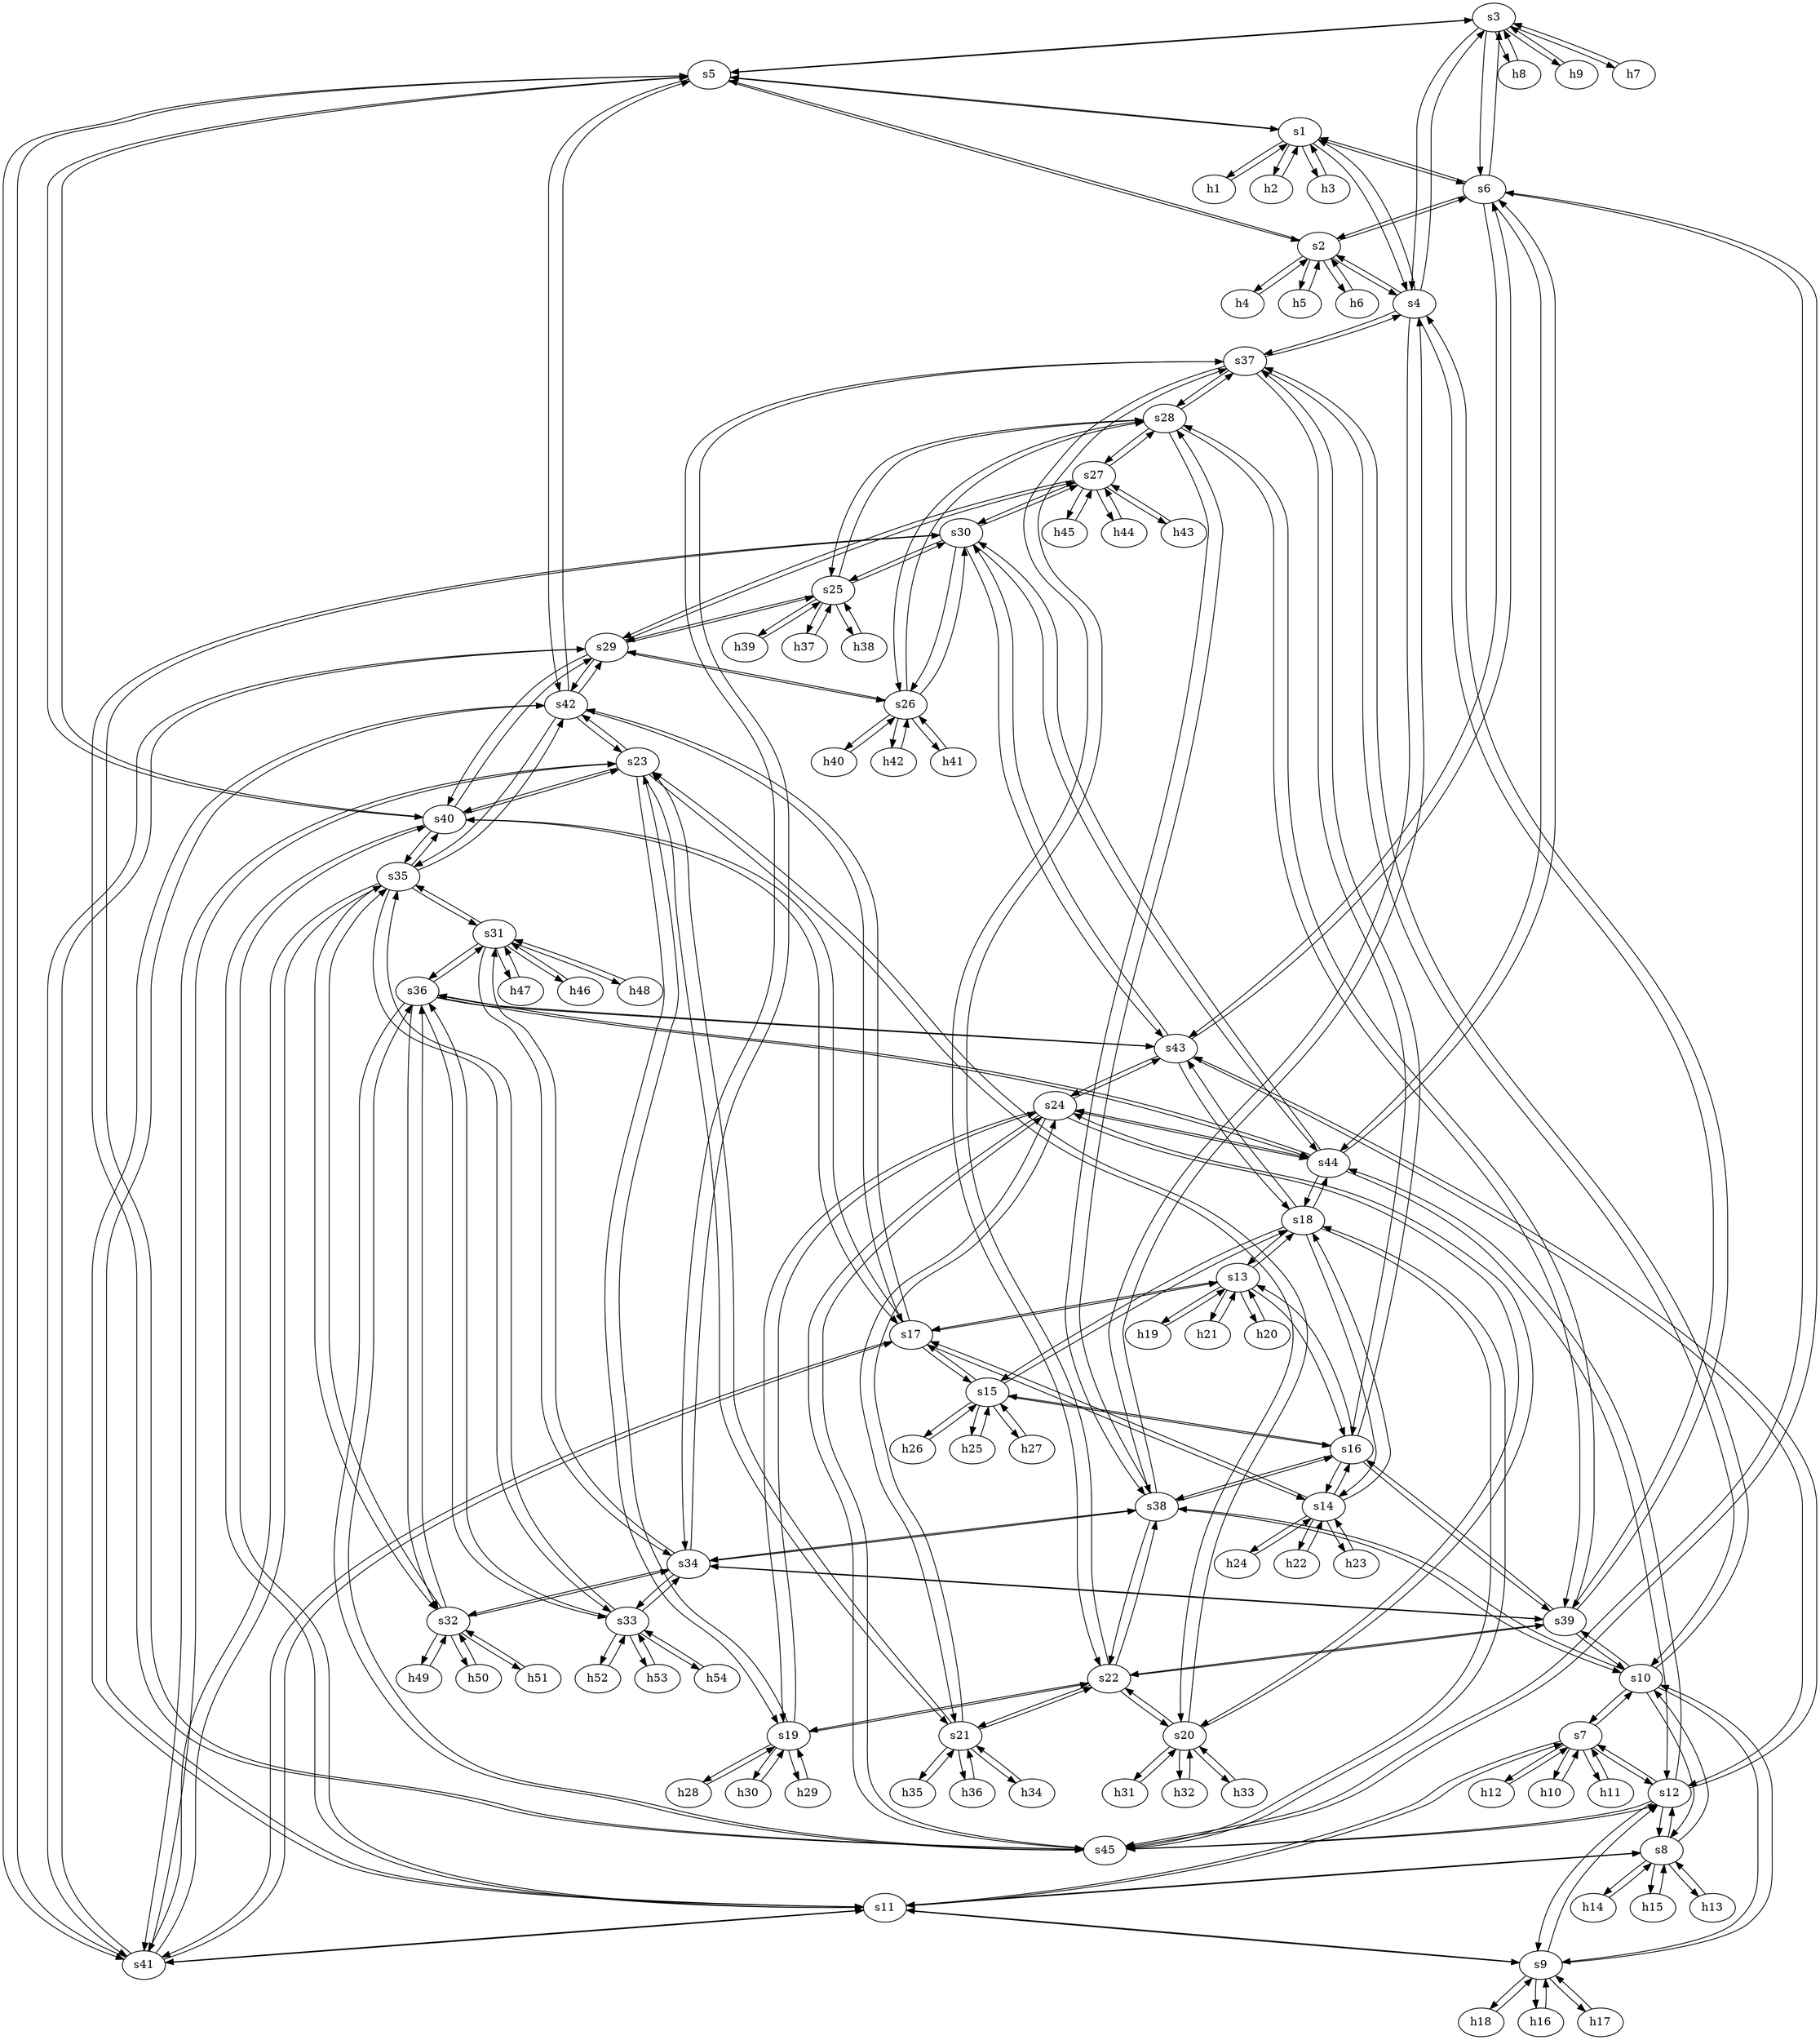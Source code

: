 strict digraph "" {
	s3	 [id=3,
		level="edge",
		type=switch];
	s5	 [id=5,
		level=aggregation,
		type=switch];
	s3 -> s5	 [capacity="1Gbps",
		cost=1,
		dst_port=2,
		src_port=4];
	h8	 [ip="111.0.0.8",
		mac="0:0:0:0:0:8",
		type=host];
	s3 -> h8	 [capacity="1Gbps",
		cost=1,
		dst_port=0,
		src_port=1];
	h9	 [ip="111.0.0.9",
		mac="0:0:0:0:0:9",
		type=host];
	s3 -> h9	 [capacity="1Gbps",
		cost=1,
		dst_port=0,
		src_port=2];
	h7	 [ip="111.0.0.7",
		mac="0:0:0:0:0:7",
		type=host];
	s3 -> h7	 [capacity="1Gbps",
		cost=1,
		dst_port=0,
		src_port=0];
	s6	 [id=6,
		level=aggregation,
		type=switch];
	s3 -> s6	 [capacity="1Gbps",
		cost=1,
		dst_port=2,
		src_port=5];
	s4	 [id=4,
		level=aggregation,
		type=switch];
	s3 -> s4	 [capacity="1Gbps",
		cost=1,
		dst_port=2,
		src_port=3];
	s7	 [id=7,
		level="edge",
		type=switch];
	s12	 [id=12,
		level=aggregation,
		type=switch];
	s7 -> s12	 [capacity="1Gbps",
		cost=1,
		dst_port=0,
		src_port=5];
	s11	 [id=11,
		level=aggregation,
		type=switch];
	s7 -> s11	 [capacity="1Gbps",
		cost=1,
		dst_port=0,
		src_port=4];
	s10	 [id=10,
		level=aggregation,
		type=switch];
	s7 -> s10	 [capacity="1Gbps",
		cost=1,
		dst_port=0,
		src_port=3];
	h10	 [ip="111.0.0.10",
		mac="0:0:0:0:0:a",
		type=host];
	s7 -> h10	 [capacity="1Gbps",
		cost=1,
		dst_port=0,
		src_port=0];
	h11	 [ip="111.0.0.11",
		mac="0:0:0:0:0:b",
		type=host];
	s7 -> h11	 [capacity="1Gbps",
		cost=1,
		dst_port=0,
		src_port=1];
	h12	 [ip="111.0.0.12",
		mac="0:0:0:0:0:c",
		type=host];
	s7 -> h12	 [capacity="1Gbps",
		cost=1,
		dst_port=0,
		src_port=2];
	h20	 [ip="111.0.0.20",
		mac="0:0:0:0:0:14",
		type=host];
	s13	 [id=13,
		level="edge",
		type=switch];
	h20 -> s13	 [capacity="1Gbps",
		cost=1,
		dst_port=1,
		src_port=0];
	h47	 [ip="111.0.0.47",
		mac="0:0:0:0:0:2f",
		type=host];
	s31	 [id=31,
		level="edge",
		type=switch];
	h47 -> s31	 [capacity="1Gbps",
		cost=1,
		dst_port=1,
		src_port=0];
	h46	 [ip="111.0.0.46",
		mac="0:0:0:0:0:2e",
		type=host];
	h46 -> s31	 [capacity="1Gbps",
		cost=1,
		dst_port=0,
		src_port=0];
	h45	 [ip="111.0.0.45",
		mac="0:0:0:0:0:2d",
		type=host];
	s27	 [id=27,
		level="edge",
		type=switch];
	h45 -> s27	 [capacity="1Gbps",
		cost=1,
		dst_port=2,
		src_port=0];
	h44	 [ip="111.0.0.44",
		mac="0:0:0:0:0:2c",
		type=host];
	h44 -> s27	 [capacity="1Gbps",
		cost=1,
		dst_port=1,
		src_port=0];
	h43	 [ip="111.0.0.43",
		mac="0:0:0:0:0:2b",
		type=host];
	h43 -> s27	 [capacity="1Gbps",
		cost=1,
		dst_port=0,
		src_port=0];
	h42	 [ip="111.0.0.42",
		mac="0:0:0:0:0:2a",
		type=host];
	s26	 [id=26,
		level="edge",
		type=switch];
	h42 -> s26	 [capacity="1Gbps",
		cost=1,
		dst_port=2,
		src_port=0];
	h41	 [ip="111.0.0.41",
		mac="0:0:0:0:0:29",
		type=host];
	h41 -> s26	 [capacity="1Gbps",
		cost=1,
		dst_port=1,
		src_port=0];
	h40	 [ip="111.0.0.40",
		mac="0:0:0:0:0:28",
		type=host];
	h40 -> s26	 [capacity="1Gbps",
		cost=1,
		dst_port=0,
		src_port=0];
	h22	 [ip="111.0.0.22",
		mac="0:0:0:0:0:16",
		type=host];
	s14	 [id=14,
		level="edge",
		type=switch];
	h22 -> s14	 [capacity="1Gbps",
		cost=1,
		dst_port=0,
		src_port=0];
	h49	 [ip="111.0.0.49",
		mac="0:0:0:0:0:31",
		type=host];
	s32	 [id=32,
		level="edge",
		type=switch];
	h49 -> s32	 [capacity="1Gbps",
		cost=1,
		dst_port=0,
		src_port=0];
	h48	 [ip="111.0.0.48",
		mac="0:0:0:0:0:30",
		type=host];
	h48 -> s31	 [capacity="1Gbps",
		cost=1,
		dst_port=2,
		src_port=0];
	h54	 [ip="111.0.0.54",
		mac="0:0:0:0:0:36",
		type=host];
	s33	 [id=33,
		level="edge",
		type=switch];
	h54 -> s33	 [capacity="1Gbps",
		cost=1,
		dst_port=2,
		src_port=0];
	h50	 [ip="111.0.0.50",
		mac="0:0:0:0:0:32",
		type=host];
	h50 -> s32	 [capacity="1Gbps",
		cost=1,
		dst_port=1,
		src_port=0];
	h51	 [ip="111.0.0.51",
		mac="0:0:0:0:0:33",
		type=host];
	h51 -> s32	 [capacity="1Gbps",
		cost=1,
		dst_port=2,
		src_port=0];
	h52	 [ip="111.0.0.52",
		mac="0:0:0:0:0:34",
		type=host];
	h52 -> s33	 [capacity="1Gbps",
		cost=1,
		dst_port=0,
		src_port=0];
	h53	 [ip="111.0.0.53",
		mac="0:0:0:0:0:35",
		type=host];
	h53 -> s33	 [capacity="1Gbps",
		cost=1,
		dst_port=1,
		src_port=0];
	s44	 [id=44,
		level=core,
		type=switch];
	s18	 [id=18,
		level=aggregation,
		type=switch];
	s44 -> s18	 [capacity="1Gbps",
		cost=1,
		dst_port=4,
		src_port=2];
	s44 -> s12	 [capacity="1Gbps",
		cost=1,
		dst_port=4,
		src_port=1];
	s36	 [id=36,
		level=aggregation,
		type=switch];
	s44 -> s36	 [capacity="1Gbps",
		cost=1,
		dst_port=4,
		src_port=5];
	s30	 [id=30,
		level=aggregation,
		type=switch];
	s44 -> s30	 [capacity="1Gbps",
		cost=1,
		dst_port=4,
		src_port=4];
	s44 -> s6	 [capacity="1Gbps",
		cost=1,
		dst_port=4,
		src_port=0];
	s24	 [id=24,
		level=aggregation,
		type=switch];
	s44 -> s24	 [capacity="1Gbps",
		cost=1,
		dst_port=4,
		src_port=3];
	s45	 [id=45,
		level=core,
		type=switch];
	s45 -> s18	 [capacity="1Gbps",
		cost=1,
		dst_port=5,
		src_port=2];
	s45 -> s12	 [capacity="1Gbps",
		cost=1,
		dst_port=5,
		src_port=1];
	s45 -> s36	 [capacity="1Gbps",
		cost=1,
		dst_port=5,
		src_port=5];
	s45 -> s30	 [capacity="1Gbps",
		cost=1,
		dst_port=5,
		src_port=4];
	s45 -> s6	 [capacity="1Gbps",
		cost=1,
		dst_port=5,
		src_port=0];
	s45 -> s24	 [capacity="1Gbps",
		cost=1,
		dst_port=5,
		src_port=3];
	s40	 [id=40,
		level=core,
		type=switch];
	s40 -> s5	 [capacity="1Gbps",
		cost=1,
		dst_port=3,
		src_port=0];
	s40 -> s11	 [capacity="1Gbps",
		cost=1,
		dst_port=3,
		src_port=1];
	s17	 [id=17,
		level=aggregation,
		type=switch];
	s40 -> s17	 [capacity="1Gbps",
		cost=1,
		dst_port=3,
		src_port=2];
	s35	 [id=35,
		level=aggregation,
		type=switch];
	s40 -> s35	 [capacity="1Gbps",
		cost=1,
		dst_port=3,
		src_port=5];
	s23	 [id=23,
		level=aggregation,
		type=switch];
	s40 -> s23	 [capacity="1Gbps",
		cost=1,
		dst_port=3,
		src_port=3];
	s29	 [id=29,
		level=aggregation,
		type=switch];
	s40 -> s29	 [capacity="1Gbps",
		cost=1,
		dst_port=3,
		src_port=4];
	s41	 [id=41,
		level=core,
		type=switch];
	s41 -> s5	 [capacity="1Gbps",
		cost=1,
		dst_port=4,
		src_port=0];
	s41 -> s11	 [capacity="1Gbps",
		cost=1,
		dst_port=4,
		src_port=1];
	s41 -> s17	 [capacity="1Gbps",
		cost=1,
		dst_port=4,
		src_port=2];
	s41 -> s35	 [capacity="1Gbps",
		cost=1,
		dst_port=4,
		src_port=5];
	s41 -> s23	 [capacity="1Gbps",
		cost=1,
		dst_port=4,
		src_port=3];
	s41 -> s29	 [capacity="1Gbps",
		cost=1,
		dst_port=4,
		src_port=4];
	s42	 [id=42,
		level=core,
		type=switch];
	s42 -> s5	 [capacity="1Gbps",
		cost=1,
		dst_port=5,
		src_port=0];
	s42 -> s11	 [capacity="1Gbps",
		cost=1,
		dst_port=5,
		src_port=1];
	s42 -> s17	 [capacity="1Gbps",
		cost=1,
		dst_port=5,
		src_port=2];
	s42 -> s35	 [capacity="1Gbps",
		cost=1,
		dst_port=5,
		src_port=5];
	s42 -> s23	 [capacity="1Gbps",
		cost=1,
		dst_port=5,
		src_port=3];
	s42 -> s29	 [capacity="1Gbps",
		cost=1,
		dst_port=5,
		src_port=4];
	s43	 [id=43,
		level=core,
		type=switch];
	s43 -> s18	 [capacity="1Gbps",
		cost=1,
		dst_port=3,
		src_port=2];
	s43 -> s12	 [capacity="1Gbps",
		cost=1,
		dst_port=3,
		src_port=1];
	s43 -> s36	 [capacity="1Gbps",
		cost=1,
		dst_port=3,
		src_port=5];
	s43 -> s30	 [capacity="1Gbps",
		cost=1,
		dst_port=3,
		src_port=4];
	s43 -> s6	 [capacity="1Gbps",
		cost=1,
		dst_port=3,
		src_port=0];
	s43 -> s24	 [capacity="1Gbps",
		cost=1,
		dst_port=3,
		src_port=3];
	s5 -> s3	 [capacity="1Gbps",
		cost=1,
		dst_port=4,
		src_port=2];
	s5 -> s40	 [capacity="1Gbps",
		cost=1,
		dst_port=0,
		src_port=3];
	s5 -> s41	 [capacity="1Gbps",
		cost=1,
		dst_port=0,
		src_port=4];
	s5 -> s42	 [capacity="1Gbps",
		cost=1,
		dst_port=0,
		src_port=5];
	s2	 [id=2,
		level="edge",
		type=switch];
	s5 -> s2	 [capacity="1Gbps",
		cost=1,
		dst_port=4,
		src_port=1];
	s1	 [id=1,
		level="edge",
		type=switch];
	s5 -> s1	 [capacity="1Gbps",
		cost=1,
		dst_port=4,
		src_port=0];
	s19	 [id=19,
		level="edge",
		type=switch];
	h29	 [ip="111.0.0.29",
		mac="0:0:0:0:0:1d",
		type=host];
	s19 -> h29	 [capacity="1Gbps",
		cost=1,
		dst_port=0,
		src_port=1];
	h28	 [ip="111.0.0.28",
		mac="0:0:0:0:0:1c",
		type=host];
	s19 -> h28	 [capacity="1Gbps",
		cost=1,
		dst_port=0,
		src_port=0];
	h30	 [ip="111.0.0.30",
		mac="0:0:0:0:0:1e",
		type=host];
	s19 -> h30	 [capacity="1Gbps",
		cost=1,
		dst_port=0,
		src_port=2];
	s22	 [id=22,
		level=aggregation,
		type=switch];
	s19 -> s22	 [capacity="1Gbps",
		cost=1,
		dst_port=0,
		src_port=3];
	s19 -> s23	 [capacity="1Gbps",
		cost=1,
		dst_port=0,
		src_port=4];
	s19 -> s24	 [capacity="1Gbps",
		cost=1,
		dst_port=0,
		src_port=5];
	s18 -> s44	 [capacity="1Gbps",
		cost=1,
		dst_port=2,
		src_port=4];
	s18 -> s45	 [capacity="1Gbps",
		cost=1,
		dst_port=2,
		src_port=5];
	s18 -> s43	 [capacity="1Gbps",
		cost=1,
		dst_port=2,
		src_port=3];
	s18 -> s13	 [capacity="1Gbps",
		cost=1,
		dst_port=5,
		src_port=0];
	s15	 [id=15,
		level="edge",
		type=switch];
	s18 -> s15	 [capacity="1Gbps",
		cost=1,
		dst_port=5,
		src_port=2];
	s18 -> s14	 [capacity="1Gbps",
		cost=1,
		dst_port=5,
		src_port=1];
	s13 -> h20	 [capacity="1Gbps",
		cost=1,
		dst_port=0,
		src_port=1];
	s13 -> s18	 [capacity="1Gbps",
		cost=1,
		dst_port=0,
		src_port=5];
	s13 -> s17	 [capacity="1Gbps",
		cost=1,
		dst_port=0,
		src_port=4];
	s16	 [id=16,
		level=aggregation,
		type=switch];
	s13 -> s16	 [capacity="1Gbps",
		cost=1,
		dst_port=0,
		src_port=3];
	h19	 [ip="111.0.0.19",
		mac="0:0:0:0:0:13",
		type=host];
	s13 -> h19	 [capacity="1Gbps",
		cost=1,
		dst_port=0,
		src_port=0];
	h21	 [ip="111.0.0.21",
		mac="0:0:0:0:0:15",
		type=host];
	s13 -> h21	 [capacity="1Gbps",
		cost=1,
		dst_port=0,
		src_port=2];
	s12 -> s7	 [capacity="1Gbps",
		cost=1,
		dst_port=5,
		src_port=0];
	s12 -> s44	 [capacity="1Gbps",
		cost=1,
		dst_port=1,
		src_port=4];
	s12 -> s45	 [capacity="1Gbps",
		cost=1,
		dst_port=1,
		src_port=5];
	s12 -> s43	 [capacity="1Gbps",
		cost=1,
		dst_port=1,
		src_port=3];
	s9	 [id=9,
		level="edge",
		type=switch];
	s12 -> s9	 [capacity="1Gbps",
		cost=1,
		dst_port=5,
		src_port=2];
	s8	 [id=8,
		level="edge",
		type=switch];
	s12 -> s8	 [capacity="1Gbps",
		cost=1,
		dst_port=5,
		src_port=1];
	s11 -> s7	 [capacity="1Gbps",
		cost=1,
		dst_port=4,
		src_port=0];
	s11 -> s40	 [capacity="1Gbps",
		cost=1,
		dst_port=1,
		src_port=3];
	s11 -> s41	 [capacity="1Gbps",
		cost=1,
		dst_port=1,
		src_port=4];
	s11 -> s42	 [capacity="1Gbps",
		cost=1,
		dst_port=1,
		src_port=5];
	s11 -> s9	 [capacity="1Gbps",
		cost=1,
		dst_port=4,
		src_port=2];
	s11 -> s8	 [capacity="1Gbps",
		cost=1,
		dst_port=4,
		src_port=1];
	s10 -> s7	 [capacity="1Gbps",
		cost=1,
		dst_port=3,
		src_port=0];
	s39	 [id=39,
		level=core,
		type=switch];
	s10 -> s39	 [capacity="1Gbps",
		cost=1,
		dst_port=1,
		src_port=5];
	s38	 [id=38,
		level=core,
		type=switch];
	s10 -> s38	 [capacity="1Gbps",
		cost=1,
		dst_port=1,
		src_port=4];
	s37	 [id=37,
		level=core,
		type=switch];
	s10 -> s37	 [capacity="1Gbps",
		cost=1,
		dst_port=1,
		src_port=3];
	s10 -> s9	 [capacity="1Gbps",
		cost=1,
		dst_port=3,
		src_port=2];
	s10 -> s8	 [capacity="1Gbps",
		cost=1,
		dst_port=3,
		src_port=1];
	s17 -> s40	 [capacity="1Gbps",
		cost=1,
		dst_port=2,
		src_port=3];
	s17 -> s41	 [capacity="1Gbps",
		cost=1,
		dst_port=2,
		src_port=4];
	s17 -> s42	 [capacity="1Gbps",
		cost=1,
		dst_port=2,
		src_port=5];
	s17 -> s13	 [capacity="1Gbps",
		cost=1,
		dst_port=4,
		src_port=0];
	s17 -> s15	 [capacity="1Gbps",
		cost=1,
		dst_port=4,
		src_port=2];
	s17 -> s14	 [capacity="1Gbps",
		cost=1,
		dst_port=4,
		src_port=1];
	s16 -> s13	 [capacity="1Gbps",
		cost=1,
		dst_port=3,
		src_port=0];
	s16 -> s15	 [capacity="1Gbps",
		cost=1,
		dst_port=3,
		src_port=2];
	s16 -> s14	 [capacity="1Gbps",
		cost=1,
		dst_port=3,
		src_port=1];
	s16 -> s39	 [capacity="1Gbps",
		cost=1,
		dst_port=2,
		src_port=5];
	s16 -> s38	 [capacity="1Gbps",
		cost=1,
		dst_port=2,
		src_port=4];
	s16 -> s37	 [capacity="1Gbps",
		cost=1,
		dst_port=2,
		src_port=3];
	s15 -> s18	 [capacity="1Gbps",
		cost=1,
		dst_port=2,
		src_port=5];
	s15 -> s17	 [capacity="1Gbps",
		cost=1,
		dst_port=2,
		src_port=4];
	s15 -> s16	 [capacity="1Gbps",
		cost=1,
		dst_port=2,
		src_port=3];
	h25	 [ip="111.0.0.25",
		mac="0:0:0:0:0:19",
		type=host];
	s15 -> h25	 [capacity="1Gbps",
		cost=1,
		dst_port=0,
		src_port=0];
	h27	 [ip="111.0.0.27",
		mac="0:0:0:0:0:1b",
		type=host];
	s15 -> h27	 [capacity="1Gbps",
		cost=1,
		dst_port=0,
		src_port=2];
	h26	 [ip="111.0.0.26",
		mac="0:0:0:0:0:1a",
		type=host];
	s15 -> h26	 [capacity="1Gbps",
		cost=1,
		dst_port=0,
		src_port=1];
	s14 -> h22	 [capacity="1Gbps",
		cost=1,
		dst_port=0,
		src_port=0];
	s14 -> s18	 [capacity="1Gbps",
		cost=1,
		dst_port=1,
		src_port=5];
	s14 -> s17	 [capacity="1Gbps",
		cost=1,
		dst_port=1,
		src_port=4];
	s14 -> s16	 [capacity="1Gbps",
		cost=1,
		dst_port=1,
		src_port=3];
	h23	 [ip="111.0.0.23",
		mac="0:0:0:0:0:17",
		type=host];
	s14 -> h23	 [capacity="1Gbps",
		cost=1,
		dst_port=0,
		src_port=1];
	h24	 [ip="111.0.0.24",
		mac="0:0:0:0:0:18",
		type=host];
	s14 -> h24	 [capacity="1Gbps",
		cost=1,
		dst_port=0,
		src_port=2];
	h8 -> s3	 [capacity="1Gbps",
		cost=1,
		dst_port=1,
		src_port=0];
	h9 -> s3	 [capacity="1Gbps",
		cost=1,
		dst_port=2,
		src_port=0];
	h2	 [ip="111.0.0.2",
		mac="0:0:0:0:0:2",
		type=host];
	h2 -> s1	 [capacity="1Gbps",
		cost=1,
		dst_port=1,
		src_port=0];
	h3	 [ip="111.0.0.3",
		mac="0:0:0:0:0:3",
		type=host];
	h3 -> s1	 [capacity="1Gbps",
		cost=1,
		dst_port=2,
		src_port=0];
	h1	 [ip="111.0.0.1",
		mac="0:0:0:0:0:1",
		type=host];
	h1 -> s1	 [capacity="1Gbps",
		cost=1,
		dst_port=0,
		src_port=0];
	h6	 [ip="111.0.0.6",
		mac="0:0:0:0:0:6",
		type=host];
	h6 -> s2	 [capacity="1Gbps",
		cost=1,
		dst_port=2,
		src_port=0];
	h7 -> s3	 [capacity="1Gbps",
		cost=1,
		dst_port=0,
		src_port=0];
	h4	 [ip="111.0.0.4",
		mac="0:0:0:0:0:4",
		type=host];
	h4 -> s2	 [capacity="1Gbps",
		cost=1,
		dst_port=0,
		src_port=0];
	h5	 [ip="111.0.0.5",
		mac="0:0:0:0:0:5",
		type=host];
	h5 -> s2	 [capacity="1Gbps",
		cost=1,
		dst_port=1,
		src_port=0];
	s39 -> s10	 [capacity="1Gbps",
		cost=1,
		dst_port=5,
		src_port=1];
	s39 -> s16	 [capacity="1Gbps",
		cost=1,
		dst_port=5,
		src_port=2];
	s34	 [id=34,
		level=aggregation,
		type=switch];
	s39 -> s34	 [capacity="1Gbps",
		cost=1,
		dst_port=5,
		src_port=5];
	s39 -> s4	 [capacity="1Gbps",
		cost=1,
		dst_port=5,
		src_port=0];
	s39 -> s22	 [capacity="1Gbps",
		cost=1,
		dst_port=5,
		src_port=3];
	s28	 [id=28,
		level=aggregation,
		type=switch];
	s39 -> s28	 [capacity="1Gbps",
		cost=1,
		dst_port=5,
		src_port=4];
	s38 -> s10	 [capacity="1Gbps",
		cost=1,
		dst_port=4,
		src_port=1];
	s38 -> s16	 [capacity="1Gbps",
		cost=1,
		dst_port=4,
		src_port=2];
	s38 -> s34	 [capacity="1Gbps",
		cost=1,
		dst_port=4,
		src_port=5];
	s38 -> s4	 [capacity="1Gbps",
		cost=1,
		dst_port=4,
		src_port=0];
	s38 -> s22	 [capacity="1Gbps",
		cost=1,
		dst_port=4,
		src_port=3];
	s38 -> s28	 [capacity="1Gbps",
		cost=1,
		dst_port=4,
		src_port=4];
	s35 -> s40	 [capacity="1Gbps",
		cost=1,
		dst_port=5,
		src_port=3];
	s35 -> s41	 [capacity="1Gbps",
		cost=1,
		dst_port=5,
		src_port=4];
	s35 -> s42	 [capacity="1Gbps",
		cost=1,
		dst_port=5,
		src_port=5];
	s35 -> s31	 [capacity="1Gbps",
		cost=1,
		dst_port=4,
		src_port=0];
	s35 -> s33	 [capacity="1Gbps",
		cost=1,
		dst_port=4,
		src_port=2];
	s35 -> s32	 [capacity="1Gbps",
		cost=1,
		dst_port=4,
		src_port=1];
	s34 -> s39	 [capacity="1Gbps",
		cost=1,
		dst_port=5,
		src_port=5];
	s34 -> s38	 [capacity="1Gbps",
		cost=1,
		dst_port=5,
		src_port=4];
	s34 -> s37	 [capacity="1Gbps",
		cost=1,
		dst_port=5,
		src_port=3];
	s34 -> s31	 [capacity="1Gbps",
		cost=1,
		dst_port=3,
		src_port=0];
	s34 -> s33	 [capacity="1Gbps",
		cost=1,
		dst_port=3,
		src_port=2];
	s34 -> s32	 [capacity="1Gbps",
		cost=1,
		dst_port=3,
		src_port=1];
	s37 -> s10	 [capacity="1Gbps",
		cost=1,
		dst_port=3,
		src_port=1];
	s37 -> s16	 [capacity="1Gbps",
		cost=1,
		dst_port=3,
		src_port=2];
	s37 -> s34	 [capacity="1Gbps",
		cost=1,
		dst_port=3,
		src_port=5];
	s37 -> s4	 [capacity="1Gbps",
		cost=1,
		dst_port=3,
		src_port=0];
	s37 -> s22	 [capacity="1Gbps",
		cost=1,
		dst_port=3,
		src_port=3];
	s37 -> s28	 [capacity="1Gbps",
		cost=1,
		dst_port=3,
		src_port=4];
	s36 -> s44	 [capacity="1Gbps",
		cost=1,
		dst_port=5,
		src_port=4];
	s36 -> s45	 [capacity="1Gbps",
		cost=1,
		dst_port=5,
		src_port=5];
	s36 -> s43	 [capacity="1Gbps",
		cost=1,
		dst_port=5,
		src_port=3];
	s36 -> s31	 [capacity="1Gbps",
		cost=1,
		dst_port=5,
		src_port=0];
	s36 -> s33	 [capacity="1Gbps",
		cost=1,
		dst_port=5,
		src_port=2];
	s36 -> s32	 [capacity="1Gbps",
		cost=1,
		dst_port=5,
		src_port=1];
	s31 -> h47	 [capacity="1Gbps",
		cost=1,
		dst_port=0,
		src_port=1];
	s31 -> h46	 [capacity="1Gbps",
		cost=1,
		dst_port=0,
		src_port=0];
	s31 -> h48	 [capacity="1Gbps",
		cost=1,
		dst_port=0,
		src_port=2];
	s31 -> s35	 [capacity="1Gbps",
		cost=1,
		dst_port=0,
		src_port=4];
	s31 -> s34	 [capacity="1Gbps",
		cost=1,
		dst_port=0,
		src_port=3];
	s31 -> s36	 [capacity="1Gbps",
		cost=1,
		dst_port=0,
		src_port=5];
	s30 -> s44	 [capacity="1Gbps",
		cost=1,
		dst_port=4,
		src_port=4];
	s30 -> s45	 [capacity="1Gbps",
		cost=1,
		dst_port=4,
		src_port=5];
	s30 -> s43	 [capacity="1Gbps",
		cost=1,
		dst_port=4,
		src_port=3];
	s25	 [id=25,
		level="edge",
		type=switch];
	s30 -> s25	 [capacity="1Gbps",
		cost=1,
		dst_port=5,
		src_port=0];
	s30 -> s26	 [capacity="1Gbps",
		cost=1,
		dst_port=5,
		src_port=1];
	s30 -> s27	 [capacity="1Gbps",
		cost=1,
		dst_port=5,
		src_port=2];
	s33 -> h54	 [capacity="1Gbps",
		cost=1,
		dst_port=0,
		src_port=2];
	s33 -> h52	 [capacity="1Gbps",
		cost=1,
		dst_port=0,
		src_port=0];
	s33 -> h53	 [capacity="1Gbps",
		cost=1,
		dst_port=0,
		src_port=1];
	s33 -> s35	 [capacity="1Gbps",
		cost=1,
		dst_port=2,
		src_port=4];
	s33 -> s34	 [capacity="1Gbps",
		cost=1,
		dst_port=2,
		src_port=3];
	s33 -> s36	 [capacity="1Gbps",
		cost=1,
		dst_port=2,
		src_port=5];
	s32 -> h49	 [capacity="1Gbps",
		cost=1,
		dst_port=0,
		src_port=0];
	s32 -> h50	 [capacity="1Gbps",
		cost=1,
		dst_port=0,
		src_port=1];
	s32 -> h51	 [capacity="1Gbps",
		cost=1,
		dst_port=0,
		src_port=2];
	s32 -> s35	 [capacity="1Gbps",
		cost=1,
		dst_port=1,
		src_port=4];
	s32 -> s34	 [capacity="1Gbps",
		cost=1,
		dst_port=1,
		src_port=3];
	s32 -> s36	 [capacity="1Gbps",
		cost=1,
		dst_port=1,
		src_port=5];
	h18	 [ip="111.0.0.18",
		mac="0:0:0:0:0:12",
		type=host];
	h18 -> s9	 [capacity="1Gbps",
		cost=1,
		dst_port=2,
		src_port=0];
	h19 -> s13	 [capacity="1Gbps",
		cost=1,
		dst_port=0,
		src_port=0];
	h10 -> s7	 [capacity="1Gbps",
		cost=1,
		dst_port=0,
		src_port=0];
	h11 -> s7	 [capacity="1Gbps",
		cost=1,
		dst_port=1,
		src_port=0];
	h12 -> s7	 [capacity="1Gbps",
		cost=1,
		dst_port=2,
		src_port=0];
	h13	 [ip="111.0.0.13",
		mac="0:0:0:0:0:d",
		type=host];
	h13 -> s8	 [capacity="1Gbps",
		cost=1,
		dst_port=0,
		src_port=0];
	h14	 [ip="111.0.0.14",
		mac="0:0:0:0:0:e",
		type=host];
	h14 -> s8	 [capacity="1Gbps",
		cost=1,
		dst_port=1,
		src_port=0];
	h15	 [ip="111.0.0.15",
		mac="0:0:0:0:0:f",
		type=host];
	h15 -> s8	 [capacity="1Gbps",
		cost=1,
		dst_port=2,
		src_port=0];
	h16	 [ip="111.0.0.16",
		mac="0:0:0:0:0:10",
		type=host];
	h16 -> s9	 [capacity="1Gbps",
		cost=1,
		dst_port=0,
		src_port=0];
	h17	 [ip="111.0.0.17",
		mac="0:0:0:0:0:11",
		type=host];
	h17 -> s9	 [capacity="1Gbps",
		cost=1,
		dst_port=1,
		src_port=0];
	s9 -> s12	 [capacity="1Gbps",
		cost=1,
		dst_port=2,
		src_port=5];
	s9 -> s11	 [capacity="1Gbps",
		cost=1,
		dst_port=2,
		src_port=4];
	s9 -> s10	 [capacity="1Gbps",
		cost=1,
		dst_port=2,
		src_port=3];
	s9 -> h18	 [capacity="1Gbps",
		cost=1,
		dst_port=0,
		src_port=2];
	s9 -> h16	 [capacity="1Gbps",
		cost=1,
		dst_port=0,
		src_port=0];
	s9 -> h17	 [capacity="1Gbps",
		cost=1,
		dst_port=0,
		src_port=1];
	s8 -> s12	 [capacity="1Gbps",
		cost=1,
		dst_port=1,
		src_port=5];
	s8 -> s11	 [capacity="1Gbps",
		cost=1,
		dst_port=1,
		src_port=4];
	s8 -> s10	 [capacity="1Gbps",
		cost=1,
		dst_port=1,
		src_port=3];
	s8 -> h13	 [capacity="1Gbps",
		cost=1,
		dst_port=0,
		src_port=0];
	s8 -> h14	 [capacity="1Gbps",
		cost=1,
		dst_port=0,
		src_port=1];
	s8 -> h15	 [capacity="1Gbps",
		cost=1,
		dst_port=0,
		src_port=2];
	h29 -> s19	 [capacity="1Gbps",
		cost=1,
		dst_port=1,
		src_port=0];
	h28 -> s19	 [capacity="1Gbps",
		cost=1,
		dst_port=0,
		src_port=0];
	h25 -> s15	 [capacity="1Gbps",
		cost=1,
		dst_port=0,
		src_port=0];
	s2 -> s5	 [capacity="1Gbps",
		cost=1,
		dst_port=1,
		src_port=4];
	s2 -> h6	 [capacity="1Gbps",
		cost=1,
		dst_port=0,
		src_port=2];
	s2 -> h4	 [capacity="1Gbps",
		cost=1,
		dst_port=0,
		src_port=0];
	s2 -> h5	 [capacity="1Gbps",
		cost=1,
		dst_port=0,
		src_port=1];
	s2 -> s6	 [capacity="1Gbps",
		cost=1,
		dst_port=1,
		src_port=5];
	s2 -> s4	 [capacity="1Gbps",
		cost=1,
		dst_port=1,
		src_port=3];
	h27 -> s15	 [capacity="1Gbps",
		cost=1,
		dst_port=2,
		src_port=0];
	h26 -> s15	 [capacity="1Gbps",
		cost=1,
		dst_port=1,
		src_port=0];
	h21 -> s13	 [capacity="1Gbps",
		cost=1,
		dst_port=2,
		src_port=0];
	s6 -> s3	 [capacity="1Gbps",
		cost=1,
		dst_port=5,
		src_port=2];
	s6 -> s44	 [capacity="1Gbps",
		cost=1,
		dst_port=0,
		src_port=4];
	s6 -> s45	 [capacity="1Gbps",
		cost=1,
		dst_port=0,
		src_port=5];
	s6 -> s43	 [capacity="1Gbps",
		cost=1,
		dst_port=0,
		src_port=3];
	s6 -> s2	 [capacity="1Gbps",
		cost=1,
		dst_port=5,
		src_port=1];
	s6 -> s1	 [capacity="1Gbps",
		cost=1,
		dst_port=5,
		src_port=0];
	h23 -> s14	 [capacity="1Gbps",
		cost=1,
		dst_port=1,
		src_port=0];
	s4 -> s3	 [capacity="1Gbps",
		cost=1,
		dst_port=3,
		src_port=2];
	s4 -> s39	 [capacity="1Gbps",
		cost=1,
		dst_port=0,
		src_port=5];
	s4 -> s38	 [capacity="1Gbps",
		cost=1,
		dst_port=0,
		src_port=4];
	s4 -> s37	 [capacity="1Gbps",
		cost=1,
		dst_port=0,
		src_port=3];
	s4 -> s2	 [capacity="1Gbps",
		cost=1,
		dst_port=3,
		src_port=1];
	s4 -> s1	 [capacity="1Gbps",
		cost=1,
		dst_port=3,
		src_port=0];
	s25 -> s30	 [capacity="1Gbps",
		cost=1,
		dst_port=0,
		src_port=5];
	h37	 [ip="111.0.0.37",
		mac="0:0:0:0:0:25",
		type=host];
	s25 -> h37	 [capacity="1Gbps",
		cost=1,
		dst_port=0,
		src_port=0];
	h38	 [ip="111.0.0.38",
		mac="0:0:0:0:0:26",
		type=host];
	s25 -> h38	 [capacity="1Gbps",
		cost=1,
		dst_port=0,
		src_port=1];
	h39	 [ip="111.0.0.39",
		mac="0:0:0:0:0:27",
		type=host];
	s25 -> h39	 [capacity="1Gbps",
		cost=1,
		dst_port=0,
		src_port=2];
	s25 -> s28	 [capacity="1Gbps",
		cost=1,
		dst_port=0,
		src_port=3];
	s25 -> s29	 [capacity="1Gbps",
		cost=1,
		dst_port=0,
		src_port=4];
	h32	 [ip="111.0.0.32",
		mac="0:0:0:0:0:20",
		type=host];
	s20	 [id=20,
		level="edge",
		type=switch];
	h32 -> s20	 [capacity="1Gbps",
		cost=1,
		dst_port=1,
		src_port=0];
	h33	 [ip="111.0.0.33",
		mac="0:0:0:0:0:21",
		type=host];
	h33 -> s20	 [capacity="1Gbps",
		cost=1,
		dst_port=2,
		src_port=0];
	h30 -> s19	 [capacity="1Gbps",
		cost=1,
		dst_port=2,
		src_port=0];
	h31	 [ip="111.0.0.31",
		mac="0:0:0:0:0:1f",
		type=host];
	h31 -> s20	 [capacity="1Gbps",
		cost=1,
		dst_port=0,
		src_port=0];
	h36	 [ip="111.0.0.36",
		mac="0:0:0:0:0:24",
		type=host];
	s21	 [id=21,
		level="edge",
		type=switch];
	h36 -> s21	 [capacity="1Gbps",
		cost=1,
		dst_port=2,
		src_port=0];
	h37 -> s25	 [capacity="1Gbps",
		cost=1,
		dst_port=0,
		src_port=0];
	h34	 [ip="111.0.0.34",
		mac="0:0:0:0:0:22",
		type=host];
	h34 -> s21	 [capacity="1Gbps",
		cost=1,
		dst_port=0,
		src_port=0];
	h35	 [ip="111.0.0.35",
		mac="0:0:0:0:0:23",
		type=host];
	h35 -> s21	 [capacity="1Gbps",
		cost=1,
		dst_port=1,
		src_port=0];
	h38 -> s25	 [capacity="1Gbps",
		cost=1,
		dst_port=1,
		src_port=0];
	h39 -> s25	 [capacity="1Gbps",
		cost=1,
		dst_port=2,
		src_port=0];
	s22 -> s19	 [capacity="1Gbps",
		cost=1,
		dst_port=3,
		src_port=0];
	s22 -> s39	 [capacity="1Gbps",
		cost=1,
		dst_port=3,
		src_port=5];
	s22 -> s38	 [capacity="1Gbps",
		cost=1,
		dst_port=3,
		src_port=4];
	s22 -> s37	 [capacity="1Gbps",
		cost=1,
		dst_port=3,
		src_port=3];
	s22 -> s20	 [capacity="1Gbps",
		cost=1,
		dst_port=3,
		src_port=1];
	s22 -> s21	 [capacity="1Gbps",
		cost=1,
		dst_port=3,
		src_port=2];
	s23 -> s40	 [capacity="1Gbps",
		cost=1,
		dst_port=3,
		src_port=3];
	s23 -> s41	 [capacity="1Gbps",
		cost=1,
		dst_port=3,
		src_port=4];
	s23 -> s42	 [capacity="1Gbps",
		cost=1,
		dst_port=3,
		src_port=5];
	s23 -> s19	 [capacity="1Gbps",
		cost=1,
		dst_port=4,
		src_port=0];
	s23 -> s20	 [capacity="1Gbps",
		cost=1,
		dst_port=4,
		src_port=1];
	s23 -> s21	 [capacity="1Gbps",
		cost=1,
		dst_port=4,
		src_port=2];
	s20 -> h32	 [capacity="1Gbps",
		cost=1,
		dst_port=0,
		src_port=1];
	s20 -> h33	 [capacity="1Gbps",
		cost=1,
		dst_port=0,
		src_port=2];
	s20 -> h31	 [capacity="1Gbps",
		cost=1,
		dst_port=0,
		src_port=0];
	s20 -> s22	 [capacity="1Gbps",
		cost=1,
		dst_port=1,
		src_port=3];
	s20 -> s23	 [capacity="1Gbps",
		cost=1,
		dst_port=1,
		src_port=4];
	s20 -> s24	 [capacity="1Gbps",
		cost=1,
		dst_port=1,
		src_port=5];
	s21 -> h36	 [capacity="1Gbps",
		cost=1,
		dst_port=0,
		src_port=2];
	s21 -> h34	 [capacity="1Gbps",
		cost=1,
		dst_port=0,
		src_port=0];
	s21 -> h35	 [capacity="1Gbps",
		cost=1,
		dst_port=0,
		src_port=1];
	s21 -> s22	 [capacity="1Gbps",
		cost=1,
		dst_port=2,
		src_port=3];
	s21 -> s23	 [capacity="1Gbps",
		cost=1,
		dst_port=2,
		src_port=4];
	s21 -> s24	 [capacity="1Gbps",
		cost=1,
		dst_port=2,
		src_port=5];
	s26 -> h42	 [capacity="1Gbps",
		cost=1,
		dst_port=0,
		src_port=2];
	s26 -> h41	 [capacity="1Gbps",
		cost=1,
		dst_port=0,
		src_port=1];
	s26 -> h40	 [capacity="1Gbps",
		cost=1,
		dst_port=0,
		src_port=0];
	s26 -> s30	 [capacity="1Gbps",
		cost=1,
		dst_port=1,
		src_port=5];
	s26 -> s28	 [capacity="1Gbps",
		cost=1,
		dst_port=1,
		src_port=3];
	s26 -> s29	 [capacity="1Gbps",
		cost=1,
		dst_port=1,
		src_port=4];
	s27 -> h45	 [capacity="1Gbps",
		cost=1,
		dst_port=0,
		src_port=2];
	s27 -> h44	 [capacity="1Gbps",
		cost=1,
		dst_port=0,
		src_port=1];
	s27 -> h43	 [capacity="1Gbps",
		cost=1,
		dst_port=0,
		src_port=0];
	s27 -> s30	 [capacity="1Gbps",
		cost=1,
		dst_port=2,
		src_port=5];
	s27 -> s28	 [capacity="1Gbps",
		cost=1,
		dst_port=2,
		src_port=3];
	s27 -> s29	 [capacity="1Gbps",
		cost=1,
		dst_port=2,
		src_port=4];
	s24 -> s44	 [capacity="1Gbps",
		cost=1,
		dst_port=3,
		src_port=4];
	s24 -> s45	 [capacity="1Gbps",
		cost=1,
		dst_port=3,
		src_port=5];
	s24 -> s43	 [capacity="1Gbps",
		cost=1,
		dst_port=3,
		src_port=3];
	s24 -> s19	 [capacity="1Gbps",
		cost=1,
		dst_port=5,
		src_port=0];
	s24 -> s20	 [capacity="1Gbps",
		cost=1,
		dst_port=5,
		src_port=1];
	s24 -> s21	 [capacity="1Gbps",
		cost=1,
		dst_port=5,
		src_port=2];
	h24 -> s14	 [capacity="1Gbps",
		cost=1,
		dst_port=2,
		src_port=0];
	s28 -> s39	 [capacity="1Gbps",
		cost=1,
		dst_port=4,
		src_port=5];
	s28 -> s38	 [capacity="1Gbps",
		cost=1,
		dst_port=4,
		src_port=4];
	s28 -> s37	 [capacity="1Gbps",
		cost=1,
		dst_port=4,
		src_port=3];
	s28 -> s25	 [capacity="1Gbps",
		cost=1,
		dst_port=3,
		src_port=0];
	s28 -> s26	 [capacity="1Gbps",
		cost=1,
		dst_port=3,
		src_port=1];
	s28 -> s27	 [capacity="1Gbps",
		cost=1,
		dst_port=3,
		src_port=2];
	s29 -> s40	 [capacity="1Gbps",
		cost=1,
		dst_port=4,
		src_port=3];
	s29 -> s41	 [capacity="1Gbps",
		cost=1,
		dst_port=4,
		src_port=4];
	s29 -> s42	 [capacity="1Gbps",
		cost=1,
		dst_port=4,
		src_port=5];
	s29 -> s25	 [capacity="1Gbps",
		cost=1,
		dst_port=4,
		src_port=0];
	s29 -> s26	 [capacity="1Gbps",
		cost=1,
		dst_port=4,
		src_port=1];
	s29 -> s27	 [capacity="1Gbps",
		cost=1,
		dst_port=4,
		src_port=2];
	s1 -> s5	 [capacity="1Gbps",
		cost=1,
		dst_port=0,
		src_port=4];
	s1 -> h2	 [capacity="1Gbps",
		cost=1,
		dst_port=0,
		src_port=1];
	s1 -> h3	 [capacity="1Gbps",
		cost=1,
		dst_port=0,
		src_port=2];
	s1 -> h1	 [capacity="1Gbps",
		cost=1,
		dst_port=0,
		src_port=0];
	s1 -> s6	 [capacity="1Gbps",
		cost=1,
		dst_port=0,
		src_port=5];
	s1 -> s4	 [capacity="1Gbps",
		cost=1,
		dst_port=0,
		src_port=3];
}
